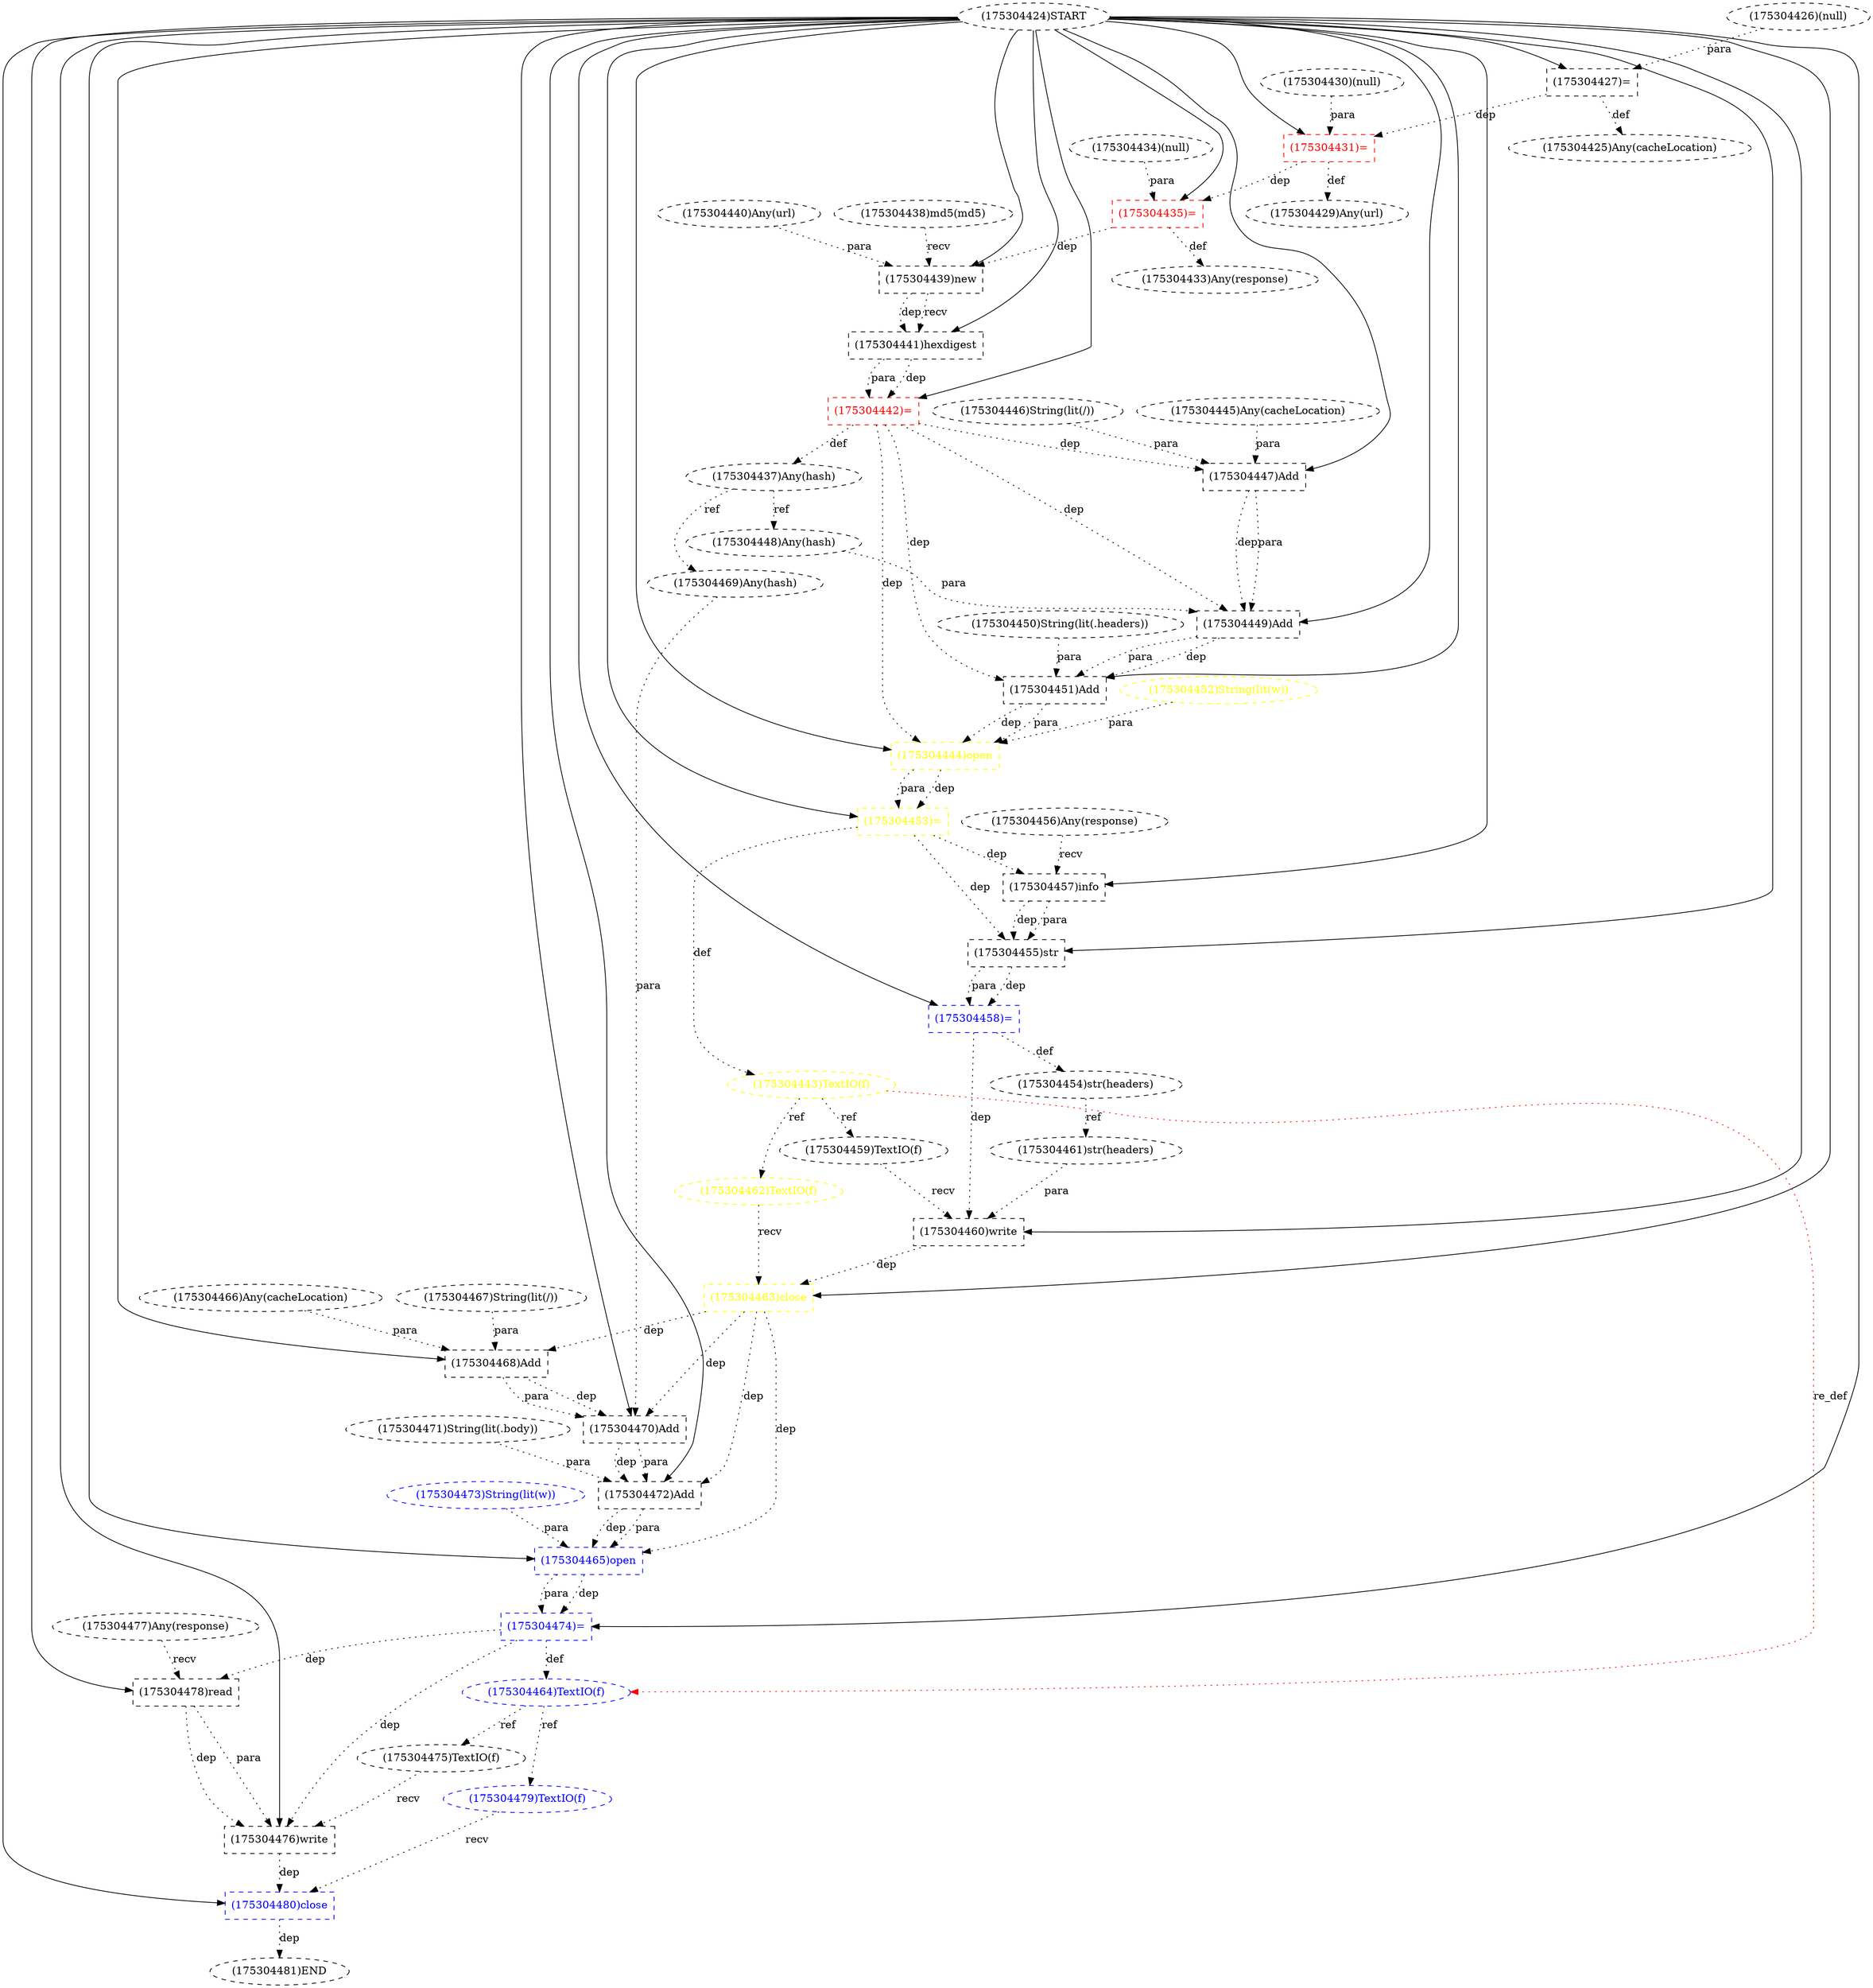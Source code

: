digraph G {
1 [label="(175304439)new" shape=box style=dashed]
2 [label="(175304440)Any(url)" shape=ellipse style=dashed]
3 [label="(175304474)=" shape=box style=dashed color=blue fontcolor=blue]
4 [label="(175304461)str(headers)" shape=ellipse style=dashed]
5 [label="(175304434)(null)" shape=ellipse style=dashed]
6 [label="(175304471)String(lit(.body))" shape=ellipse style=dashed]
7 [label="(175304472)Add" shape=box style=dashed]
8 [label="(175304478)read" shape=box style=dashed]
9 [label="(175304429)Any(url)" shape=ellipse style=dashed]
10 [label="(175304450)String(lit(.headers))" shape=ellipse style=dashed]
11 [label="(175304462)TextIO(f)" shape=ellipse style=dashed color=yellow fontcolor=yellow]
12 [label="(175304459)TextIO(f)" shape=ellipse style=dashed]
13 [label="(175304430)(null)" shape=ellipse style=dashed]
14 [label="(175304457)info" shape=box style=dashed]
15 [label="(175304466)Any(cacheLocation)" shape=ellipse style=dashed]
16 [label="(175304480)close" shape=box style=dashed color=blue fontcolor=blue]
17 [label="(175304476)write" shape=box style=dashed]
18 [label="(175304454)str(headers)" shape=ellipse style=dashed]
19 [label="(175304464)TextIO(f)" shape=ellipse style=dashed color=blue fontcolor=blue]
20 [label="(175304424)START" style=dashed]
21 [label="(175304441)hexdigest" shape=box style=dashed]
22 [label="(175304447)Add" shape=box style=dashed]
23 [label="(175304442)=" shape=box style=dashed color=red fontcolor=red]
24 [label="(175304438)md5(md5)" shape=ellipse style=dashed]
25 [label="(175304463)close" shape=box style=dashed color=yellow fontcolor=yellow]
26 [label="(175304425)Any(cacheLocation)" shape=ellipse style=dashed]
27 [label="(175304468)Add" shape=box style=dashed]
28 [label="(175304444)open" shape=box style=dashed color=yellow fontcolor=yellow]
29 [label="(175304467)String(lit(/))" shape=ellipse style=dashed]
30 [label="(175304431)=" shape=box style=dashed color=red fontcolor=red]
31 [label="(175304456)Any(response)" shape=ellipse style=dashed]
32 [label="(175304443)TextIO(f)" shape=ellipse style=dashed color=yellow fontcolor=yellow]
33 [label="(175304477)Any(response)" shape=ellipse style=dashed]
34 [label="(175304426)(null)" shape=ellipse style=dashed]
35 [label="(175304460)write" shape=box style=dashed]
36 [label="(175304449)Add" shape=box style=dashed]
37 [label="(175304427)=" shape=box style=dashed color=black fontcolor=black]
38 [label="(175304452)String(lit(w))" shape=ellipse style=dashed color=yellow fontcolor=yellow]
39 [label="(175304437)Any(hash)" shape=ellipse style=dashed]
40 [label="(175304451)Add" shape=box style=dashed]
41 [label="(175304453)=" shape=box style=dashed color=yellow fontcolor=yellow]
42 [label="(175304433)Any(response)" shape=ellipse style=dashed]
43 [label="(175304473)String(lit(w))" shape=ellipse style=dashed color=blue fontcolor=blue]
44 [label="(175304446)String(lit(/))" shape=ellipse style=dashed]
45 [label="(175304475)TextIO(f)" shape=ellipse style=dashed]
46 [label="(175304455)str" shape=box style=dashed]
47 [label="(175304445)Any(cacheLocation)" shape=ellipse style=dashed]
48 [label="(175304469)Any(hash)" shape=ellipse style=dashed]
49 [label="(175304458)=" shape=box style=dashed color=blue fontcolor=blue]
50 [label="(175304435)=" shape=box style=dashed color=red fontcolor=red]
51 [label="(175304479)TextIO(f)" shape=ellipse style=dashed color=blue fontcolor=blue]
52 [label="(175304470)Add" shape=box style=dashed]
53 [label="(175304481)END" style=dashed]
54 [label="(175304465)open" shape=box style=dashed color=blue fontcolor=blue]
55 [label="(175304448)Any(hash)" shape=ellipse style=dashed]
20 -> 1 [label="" style=solid];
24 -> 1 [label="recv" style=dotted];
2 -> 1 [label="para" style=dotted];
50 -> 1 [label="dep" style=dotted];
20 -> 3 [label="" style=solid];
54 -> 3 [label="dep" style=dotted];
54 -> 3 [label="para" style=dotted];
18 -> 4 [label="ref" style=dotted];
20 -> 7 [label="" style=solid];
52 -> 7 [label="dep" style=dotted];
52 -> 7 [label="para" style=dotted];
6 -> 7 [label="para" style=dotted];
25 -> 7 [label="dep" style=dotted];
20 -> 8 [label="" style=solid];
33 -> 8 [label="recv" style=dotted];
3 -> 8 [label="dep" style=dotted];
30 -> 9 [label="def" style=dotted];
32 -> 11 [label="ref" style=dotted];
32 -> 12 [label="ref" style=dotted];
20 -> 14 [label="" style=solid];
31 -> 14 [label="recv" style=dotted];
41 -> 14 [label="dep" style=dotted];
20 -> 16 [label="" style=solid];
51 -> 16 [label="recv" style=dotted];
17 -> 16 [label="dep" style=dotted];
20 -> 17 [label="" style=solid];
45 -> 17 [label="recv" style=dotted];
8 -> 17 [label="dep" style=dotted];
8 -> 17 [label="para" style=dotted];
3 -> 17 [label="dep" style=dotted];
49 -> 18 [label="def" style=dotted];
3 -> 19 [label="def" style=dotted];
32 -> 19 [label="re_def" style=dotted color=red];
20 -> 21 [label="" style=solid];
1 -> 21 [label="dep" style=dotted];
1 -> 21 [label="recv" style=dotted];
20 -> 22 [label="" style=solid];
47 -> 22 [label="para" style=dotted];
44 -> 22 [label="para" style=dotted];
23 -> 22 [label="dep" style=dotted];
20 -> 23 [label="" style=solid];
21 -> 23 [label="dep" style=dotted];
21 -> 23 [label="para" style=dotted];
20 -> 25 [label="" style=solid];
11 -> 25 [label="recv" style=dotted];
35 -> 25 [label="dep" style=dotted];
37 -> 26 [label="def" style=dotted];
20 -> 27 [label="" style=solid];
15 -> 27 [label="para" style=dotted];
29 -> 27 [label="para" style=dotted];
25 -> 27 [label="dep" style=dotted];
20 -> 28 [label="" style=solid];
40 -> 28 [label="dep" style=dotted];
40 -> 28 [label="para" style=dotted];
38 -> 28 [label="para" style=dotted];
23 -> 28 [label="dep" style=dotted];
20 -> 30 [label="" style=solid];
13 -> 30 [label="para" style=dotted];
37 -> 30 [label="dep" style=dotted];
41 -> 32 [label="def" style=dotted];
20 -> 35 [label="" style=solid];
12 -> 35 [label="recv" style=dotted];
4 -> 35 [label="para" style=dotted];
49 -> 35 [label="dep" style=dotted];
20 -> 36 [label="" style=solid];
22 -> 36 [label="dep" style=dotted];
22 -> 36 [label="para" style=dotted];
55 -> 36 [label="para" style=dotted];
23 -> 36 [label="dep" style=dotted];
20 -> 37 [label="" style=solid];
34 -> 37 [label="para" style=dotted];
23 -> 39 [label="def" style=dotted];
20 -> 40 [label="" style=solid];
36 -> 40 [label="dep" style=dotted];
36 -> 40 [label="para" style=dotted];
10 -> 40 [label="para" style=dotted];
23 -> 40 [label="dep" style=dotted];
20 -> 41 [label="" style=solid];
28 -> 41 [label="dep" style=dotted];
28 -> 41 [label="para" style=dotted];
50 -> 42 [label="def" style=dotted];
19 -> 45 [label="ref" style=dotted];
20 -> 46 [label="" style=solid];
14 -> 46 [label="dep" style=dotted];
14 -> 46 [label="para" style=dotted];
41 -> 46 [label="dep" style=dotted];
39 -> 48 [label="ref" style=dotted];
20 -> 49 [label="" style=solid];
46 -> 49 [label="dep" style=dotted];
46 -> 49 [label="para" style=dotted];
20 -> 50 [label="" style=solid];
5 -> 50 [label="para" style=dotted];
30 -> 50 [label="dep" style=dotted];
19 -> 51 [label="ref" style=dotted];
20 -> 52 [label="" style=solid];
27 -> 52 [label="dep" style=dotted];
27 -> 52 [label="para" style=dotted];
48 -> 52 [label="para" style=dotted];
25 -> 52 [label="dep" style=dotted];
16 -> 53 [label="dep" style=dotted];
20 -> 54 [label="" style=solid];
7 -> 54 [label="dep" style=dotted];
7 -> 54 [label="para" style=dotted];
43 -> 54 [label="para" style=dotted];
25 -> 54 [label="dep" style=dotted];
39 -> 55 [label="ref" style=dotted];
}